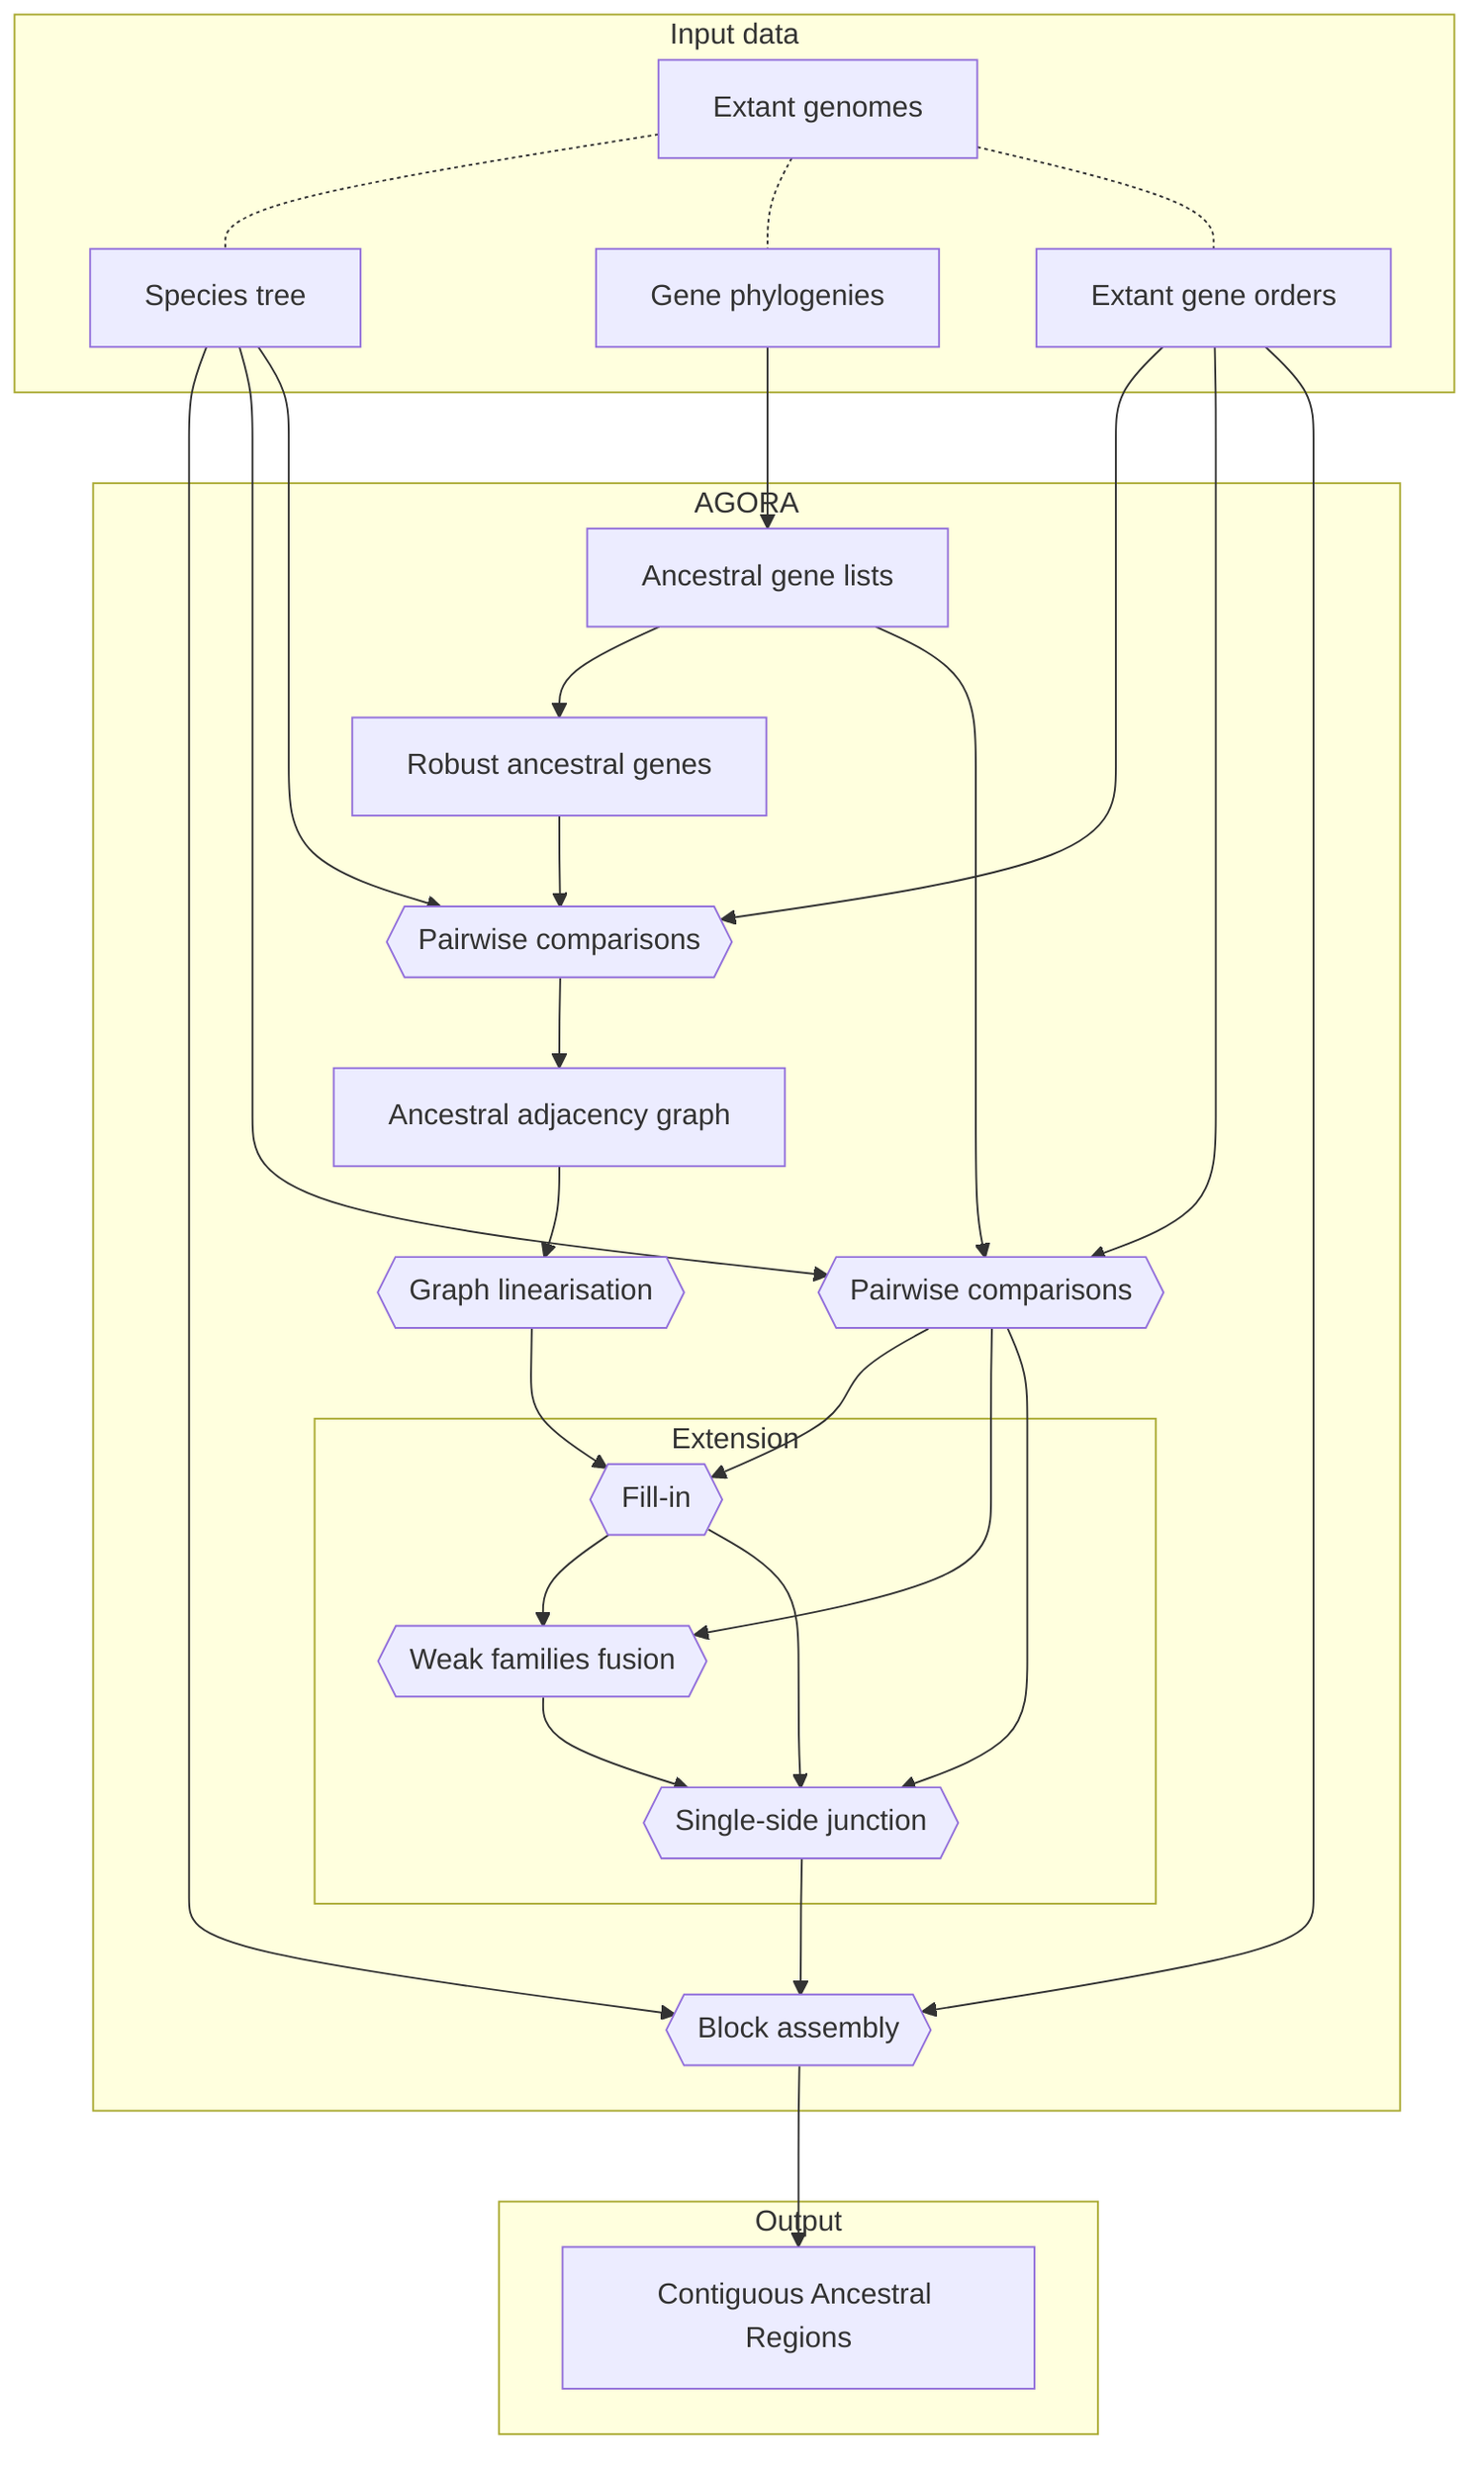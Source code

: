 graph TD
  subgraph Input data
    A[Extant genomes]
    B[Species tree]
    C[Gene phylogenies]
    D[Extant gene orders]
  end
  subgraph AGORA
    E[Ancestral gene lists]
    EE[Robust ancestral genes]
    F{{Pairwise comparisons}}
    FF{{Pairwise comparisons}}
    G[Ancestral adjacency graph]
    H{{Graph linearisation}}
    subgraph Extension
      L{{Fill-in}}
      M{{Weak families fusion}}
      N{{Single-side junction}}
    end
    J{{Block assembly}}
  end
  subgraph Output
    K[Contiguous Ancestral Regions]
  end
  A -.- B & C & D
  C --> E
  B --> J & F & FF
  D --> FF & F & J
  E --> EE --> FF --> G --> H --> L --> M --> N --> J --> K
  L --> N
  E --> F --> L & M & N